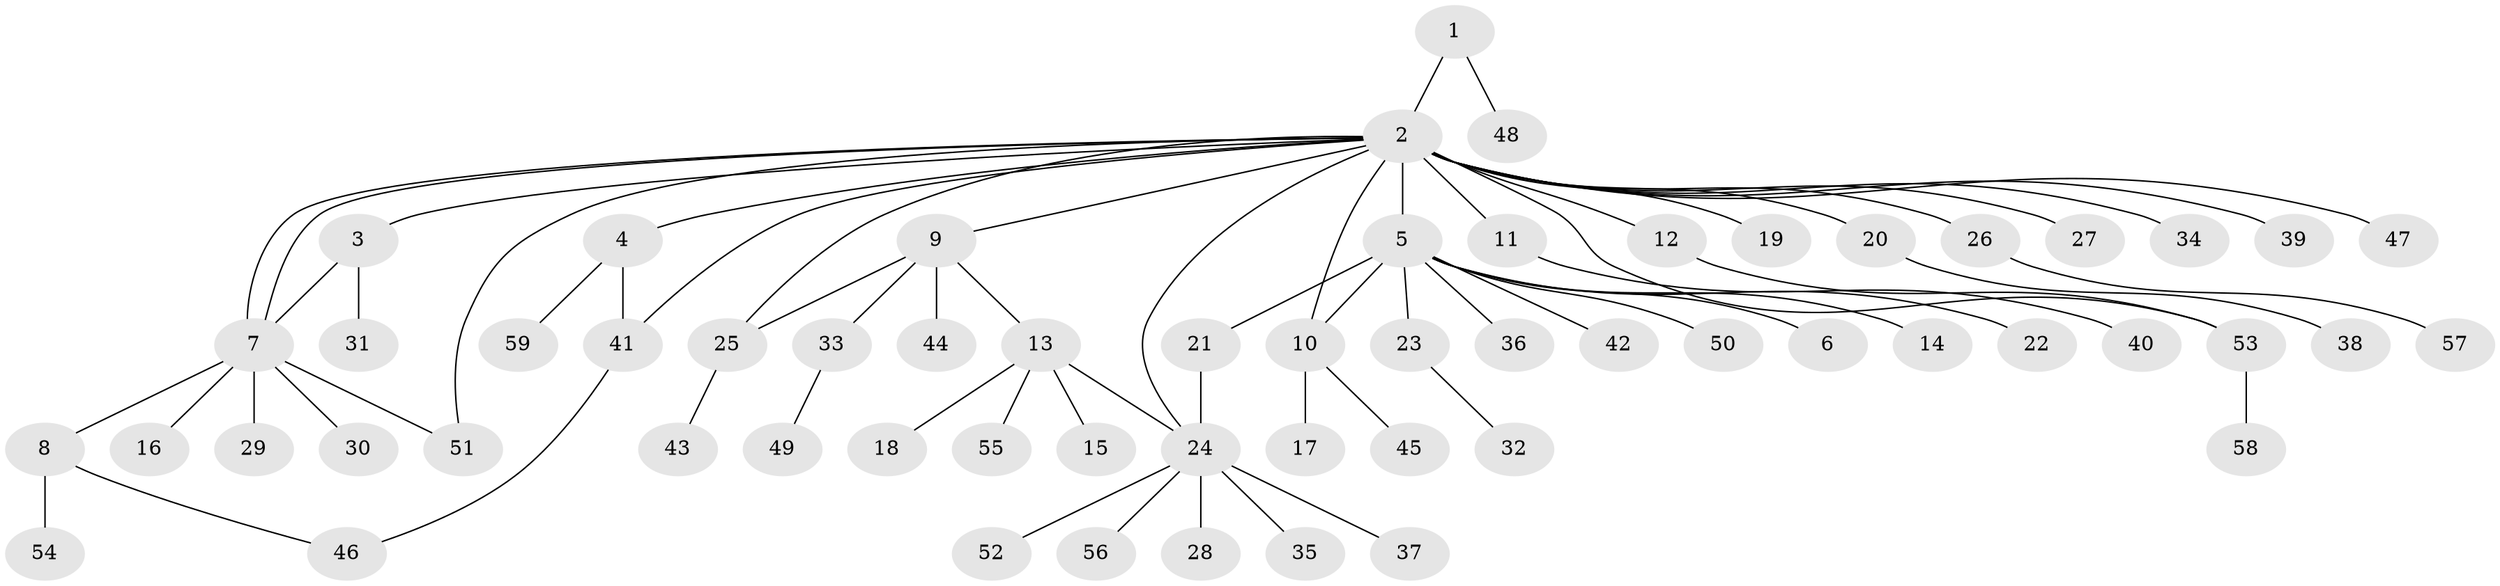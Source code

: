 // Generated by graph-tools (version 1.1) at 2025/14/03/09/25 04:14:23]
// undirected, 59 vertices, 68 edges
graph export_dot {
graph [start="1"]
  node [color=gray90,style=filled];
  1;
  2;
  3;
  4;
  5;
  6;
  7;
  8;
  9;
  10;
  11;
  12;
  13;
  14;
  15;
  16;
  17;
  18;
  19;
  20;
  21;
  22;
  23;
  24;
  25;
  26;
  27;
  28;
  29;
  30;
  31;
  32;
  33;
  34;
  35;
  36;
  37;
  38;
  39;
  40;
  41;
  42;
  43;
  44;
  45;
  46;
  47;
  48;
  49;
  50;
  51;
  52;
  53;
  54;
  55;
  56;
  57;
  58;
  59;
  1 -- 2;
  1 -- 48;
  2 -- 3;
  2 -- 4;
  2 -- 5;
  2 -- 7;
  2 -- 7;
  2 -- 9;
  2 -- 10;
  2 -- 11;
  2 -- 12;
  2 -- 19;
  2 -- 20;
  2 -- 24;
  2 -- 25;
  2 -- 26;
  2 -- 27;
  2 -- 34;
  2 -- 39;
  2 -- 41;
  2 -- 47;
  2 -- 51;
  2 -- 53;
  3 -- 7;
  3 -- 31;
  4 -- 41;
  4 -- 59;
  5 -- 6;
  5 -- 10;
  5 -- 14;
  5 -- 21;
  5 -- 22;
  5 -- 23;
  5 -- 36;
  5 -- 42;
  5 -- 50;
  7 -- 8;
  7 -- 16;
  7 -- 29;
  7 -- 30;
  7 -- 51;
  8 -- 46;
  8 -- 54;
  9 -- 13;
  9 -- 25;
  9 -- 33;
  9 -- 44;
  10 -- 17;
  10 -- 45;
  11 -- 40;
  12 -- 53;
  13 -- 15;
  13 -- 18;
  13 -- 24;
  13 -- 55;
  20 -- 38;
  21 -- 24;
  23 -- 32;
  24 -- 28;
  24 -- 35;
  24 -- 37;
  24 -- 52;
  24 -- 56;
  25 -- 43;
  26 -- 57;
  33 -- 49;
  41 -- 46;
  53 -- 58;
}
